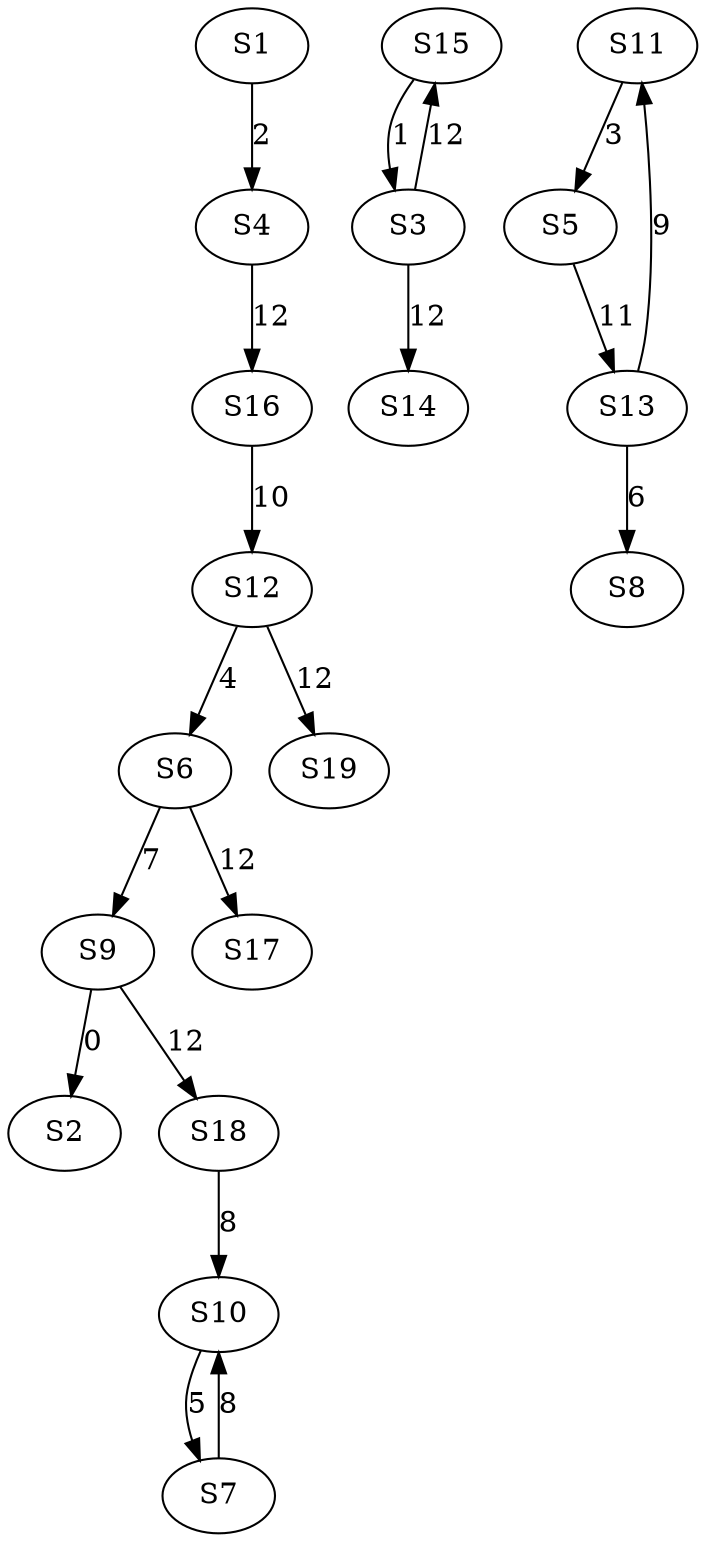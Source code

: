 strict digraph {
	S9 -> S2 [ label = 0 ];
	S15 -> S3 [ label = 1 ];
	S1 -> S4 [ label = 2 ];
	S11 -> S5 [ label = 3 ];
	S12 -> S6 [ label = 4 ];
	S10 -> S7 [ label = 5 ];
	S13 -> S8 [ label = 6 ];
	S6 -> S9 [ label = 7 ];
	S18 -> S10 [ label = 8 ];
	S13 -> S11 [ label = 9 ];
	S16 -> S12 [ label = 10 ];
	S5 -> S13 [ label = 11 ];
	S3 -> S14 [ label = 12 ];
	S3 -> S15 [ label = 12 ];
	S4 -> S16 [ label = 12 ];
	S6 -> S17 [ label = 12 ];
	S9 -> S18 [ label = 12 ];
	S12 -> S19 [ label = 12 ];
	S7 -> S10 [ label = 8 ];
}